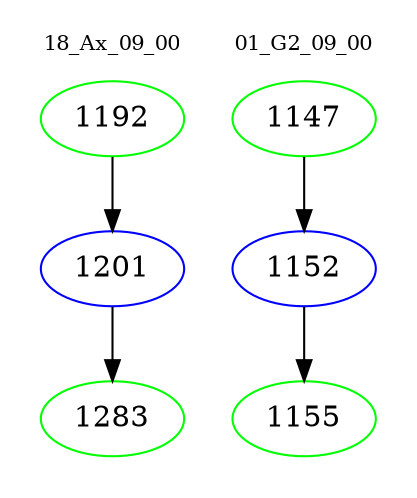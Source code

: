 digraph{
subgraph cluster_0 {
color = white
label = "18_Ax_09_00";
fontsize=10;
T0_1192 [label="1192", color="green"]
T0_1192 -> T0_1201 [color="black"]
T0_1201 [label="1201", color="blue"]
T0_1201 -> T0_1283 [color="black"]
T0_1283 [label="1283", color="green"]
}
subgraph cluster_1 {
color = white
label = "01_G2_09_00";
fontsize=10;
T1_1147 [label="1147", color="green"]
T1_1147 -> T1_1152 [color="black"]
T1_1152 [label="1152", color="blue"]
T1_1152 -> T1_1155 [color="black"]
T1_1155 [label="1155", color="green"]
}
}

